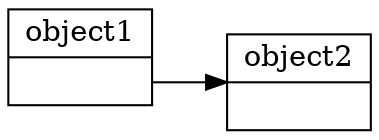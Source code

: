 digraph g {
graph [
rankdir = "LR"
];
"node0" [
label = "<f0> object1 | <f1>"
shape = "record"
];
"node1" [
label = "<f0> object2 | <f1>"
shape = "record"
];
"node0":f1 -> "node1" [
];
}

